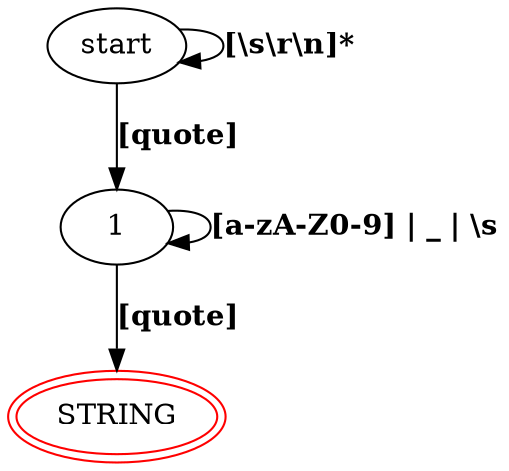 digraph String_FA
{
    start;
    start -> start [label="[\\s\\r\\n]*", fontname="Times-Bold"];

    start -> 1 [label="[quote]", fontname="Times-Bold"];
    1 -> 1 [label="[a-zA-Z0-9] | _ | \\s", fontname="Times-Bold"];
    1 -> STRING [label="[quote]", fontname="Times-Bold"];

    STRING [peripheries=2,color=red];
}